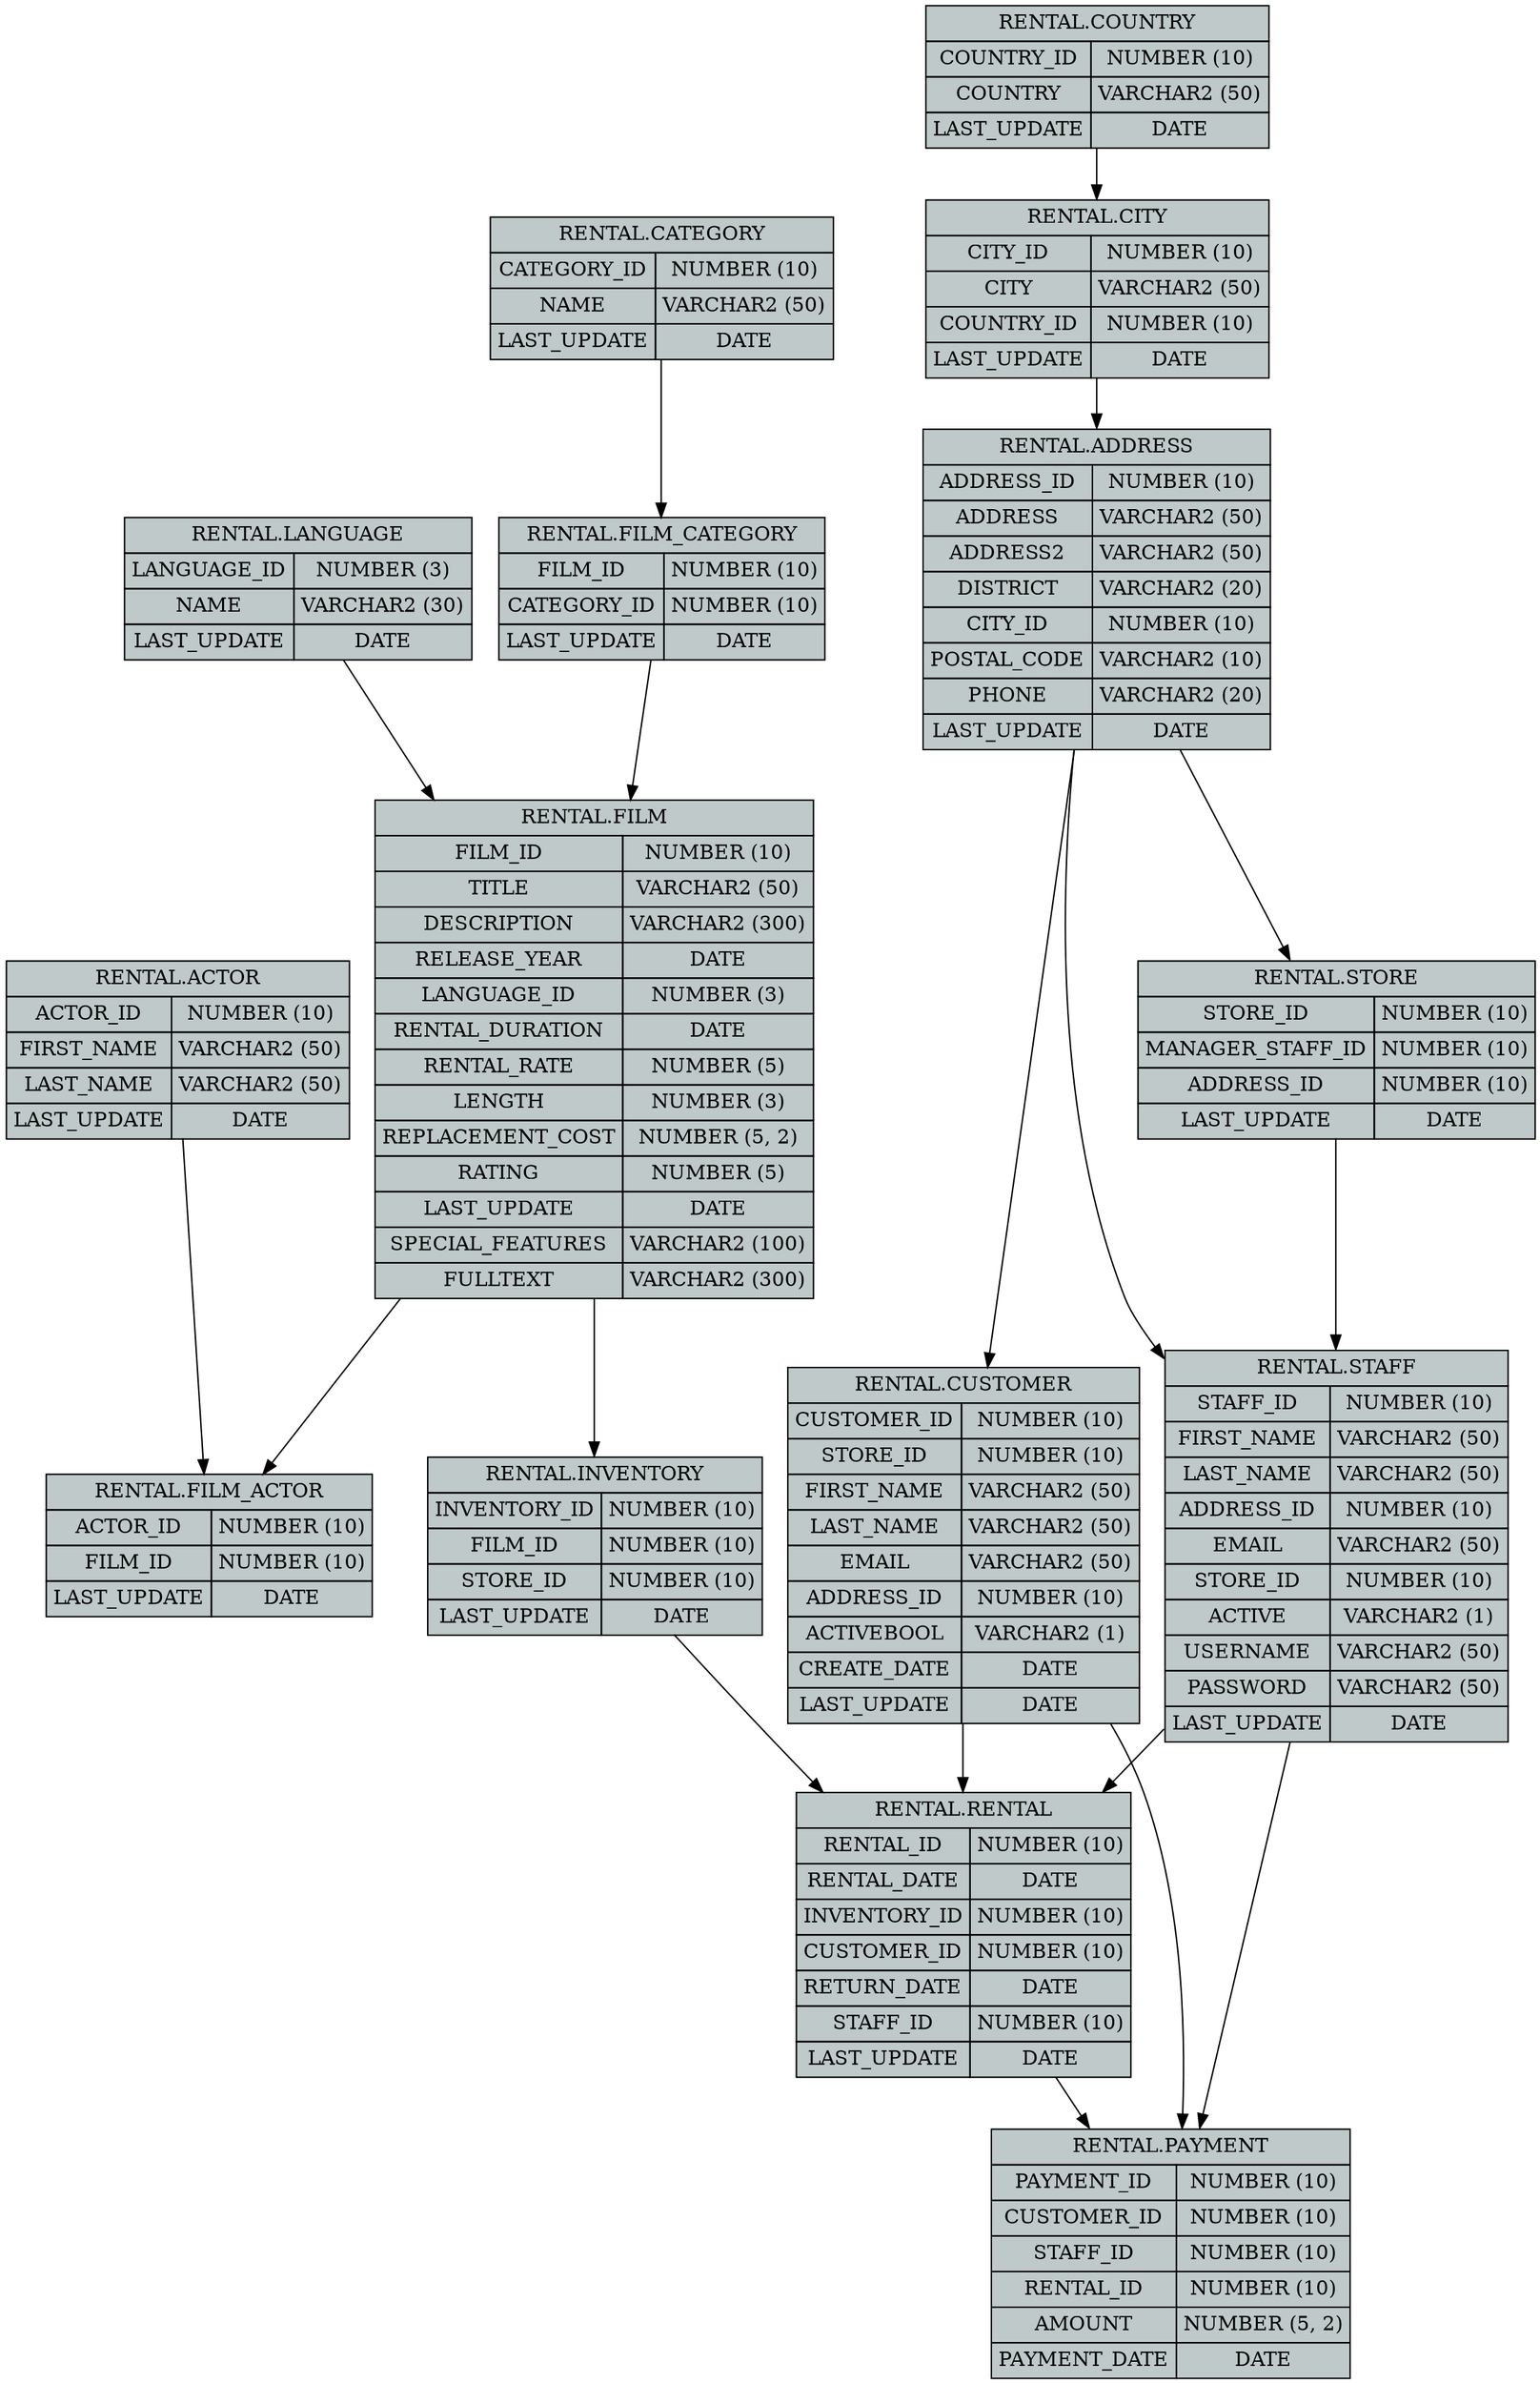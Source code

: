 digraph G {
RENTALACTOR [style=filled, fillcolor="#BFC9CA", shape=none, margin=0, label=<<TABLE BORDER="0" CELLBORDER="1" CELLSPACING="0" CELLPADDING="4"><TR><TD COLSPAN="2">RENTAL.ACTOR</TD></TR><TR><TD>ACTOR_ID</TD><TD>NUMBER (10)</TD></TR><TR><TD>FIRST_NAME</TD><TD>VARCHAR2 (50)</TD></TR><TR><TD>LAST_NAME</TD><TD>VARCHAR2 (50)</TD></TR><TR><TD>LAST_UPDATE</TD><TD>DATE</TD></TR></TABLE>>];
RENTALADDRESS [style=filled, fillcolor="#BFC9CA", shape=none, margin=0, label=<<TABLE BORDER="0" CELLBORDER="1" CELLSPACING="0" CELLPADDING="4"><TR><TD COLSPAN="2">RENTAL.ADDRESS</TD></TR><TR><TD>ADDRESS_ID</TD><TD>NUMBER (10)</TD></TR><TR><TD>ADDRESS</TD><TD>VARCHAR2 (50)</TD></TR><TR><TD>ADDRESS2</TD><TD>VARCHAR2 (50)</TD></TR><TR><TD>DISTRICT</TD><TD>VARCHAR2 (20)</TD></TR><TR><TD>CITY_ID</TD><TD>NUMBER (10)</TD></TR><TR><TD>POSTAL_CODE</TD><TD>VARCHAR2 (10)</TD></TR><TR><TD>PHONE</TD><TD>VARCHAR2 (20)</TD></TR><TR><TD>LAST_UPDATE</TD><TD>DATE</TD></TR></TABLE>>];
RENTALCATEGORY [style=filled, fillcolor="#BFC9CA", shape=none, margin=0, label=<<TABLE BORDER="0" CELLBORDER="1" CELLSPACING="0" CELLPADDING="4"><TR><TD COLSPAN="2">RENTAL.CATEGORY</TD></TR><TR><TD>CATEGORY_ID</TD><TD>NUMBER (10)</TD></TR><TR><TD>NAME</TD><TD>VARCHAR2 (50)</TD></TR><TR><TD>LAST_UPDATE</TD><TD>DATE</TD></TR></TABLE>>];
RENTALCITY [style=filled, fillcolor="#BFC9CA", shape=none, margin=0, label=<<TABLE BORDER="0" CELLBORDER="1" CELLSPACING="0" CELLPADDING="4"><TR><TD COLSPAN="2">RENTAL.CITY</TD></TR><TR><TD>CITY_ID</TD><TD>NUMBER (10)</TD></TR><TR><TD>CITY</TD><TD>VARCHAR2 (50)</TD></TR><TR><TD>COUNTRY_ID</TD><TD>NUMBER (10)</TD></TR><TR><TD>LAST_UPDATE</TD><TD>DATE</TD></TR></TABLE>>];
RENTALCOUNTRY [style=filled, fillcolor="#BFC9CA", shape=none, margin=0, label=<<TABLE BORDER="0" CELLBORDER="1" CELLSPACING="0" CELLPADDING="4"><TR><TD COLSPAN="2">RENTAL.COUNTRY</TD></TR><TR><TD>COUNTRY_ID</TD><TD>NUMBER (10)</TD></TR><TR><TD>COUNTRY</TD><TD>VARCHAR2 (50)</TD></TR><TR><TD>LAST_UPDATE</TD><TD>DATE</TD></TR></TABLE>>];
RENTALCUSTOMER [style=filled, fillcolor="#BFC9CA", shape=none, margin=0, label=<<TABLE BORDER="0" CELLBORDER="1" CELLSPACING="0" CELLPADDING="4"><TR><TD COLSPAN="2">RENTAL.CUSTOMER</TD></TR><TR><TD>CUSTOMER_ID</TD><TD>NUMBER (10)</TD></TR><TR><TD>STORE_ID</TD><TD>NUMBER (10)</TD></TR><TR><TD>FIRST_NAME</TD><TD>VARCHAR2 (50)</TD></TR><TR><TD>LAST_NAME</TD><TD>VARCHAR2 (50)</TD></TR><TR><TD>EMAIL</TD><TD>VARCHAR2 (50)</TD></TR><TR><TD>ADDRESS_ID</TD><TD>NUMBER (10)</TD></TR><TR><TD>ACTIVEBOOL</TD><TD>VARCHAR2 (1)</TD></TR><TR><TD>CREATE_DATE</TD><TD>DATE</TD></TR><TR><TD>LAST_UPDATE</TD><TD>DATE</TD></TR></TABLE>>];
RENTALFILM [style=filled, fillcolor="#BFC9CA", shape=none, margin=0, label=<<TABLE BORDER="0" CELLBORDER="1" CELLSPACING="0" CELLPADDING="4"><TR><TD COLSPAN="2">RENTAL.FILM</TD></TR><TR><TD>FILM_ID</TD><TD>NUMBER (10)</TD></TR><TR><TD>TITLE</TD><TD>VARCHAR2 (50)</TD></TR><TR><TD>DESCRIPTION</TD><TD>VARCHAR2 (300)</TD></TR><TR><TD>RELEASE_YEAR</TD><TD>DATE</TD></TR><TR><TD>LANGUAGE_ID</TD><TD>NUMBER (3)</TD></TR><TR><TD>RENTAL_DURATION</TD><TD>DATE</TD></TR><TR><TD>RENTAL_RATE</TD><TD>NUMBER (5)</TD></TR><TR><TD>LENGTH</TD><TD>NUMBER (3)</TD></TR><TR><TD>REPLACEMENT_COST</TD><TD>NUMBER (5, 2)</TD></TR><TR><TD>RATING</TD><TD>NUMBER (5)</TD></TR><TR><TD>LAST_UPDATE</TD><TD>DATE</TD></TR><TR><TD>SPECIAL_FEATURES</TD><TD>VARCHAR2 (100)</TD></TR><TR><TD>FULLTEXT</TD><TD>VARCHAR2 (300)</TD></TR></TABLE>>];
RENTALFILM_ACTOR [style=filled, fillcolor="#BFC9CA", shape=none, margin=0, label=<<TABLE BORDER="0" CELLBORDER="1" CELLSPACING="0" CELLPADDING="4"><TR><TD COLSPAN="2">RENTAL.FILM_ACTOR</TD></TR><TR><TD>ACTOR_ID</TD><TD>NUMBER (10)</TD></TR><TR><TD>FILM_ID</TD><TD>NUMBER (10)</TD></TR><TR><TD>LAST_UPDATE</TD><TD>DATE</TD></TR></TABLE>>];
RENTALFILM_CATEGORY [style=filled, fillcolor="#BFC9CA", shape=none, margin=0, label=<<TABLE BORDER="0" CELLBORDER="1" CELLSPACING="0" CELLPADDING="4"><TR><TD COLSPAN="2">RENTAL.FILM_CATEGORY</TD></TR><TR><TD>FILM_ID</TD><TD>NUMBER (10)</TD></TR><TR><TD>CATEGORY_ID</TD><TD>NUMBER (10)</TD></TR><TR><TD>LAST_UPDATE</TD><TD>DATE</TD></TR></TABLE>>];
RENTALINVENTORY [style=filled, fillcolor="#BFC9CA", shape=none, margin=0, label=<<TABLE BORDER="0" CELLBORDER="1" CELLSPACING="0" CELLPADDING="4"><TR><TD COLSPAN="2">RENTAL.INVENTORY</TD></TR><TR><TD>INVENTORY_ID</TD><TD>NUMBER (10)</TD></TR><TR><TD>FILM_ID</TD><TD>NUMBER (10)</TD></TR><TR><TD>STORE_ID</TD><TD>NUMBER (10)</TD></TR><TR><TD>LAST_UPDATE</TD><TD>DATE</TD></TR></TABLE>>];
RENTALLANGUAGE [style=filled, fillcolor="#BFC9CA", shape=none, margin=0, label=<<TABLE BORDER="0" CELLBORDER="1" CELLSPACING="0" CELLPADDING="4"><TR><TD COLSPAN="2">RENTAL.LANGUAGE</TD></TR><TR><TD>LANGUAGE_ID</TD><TD>NUMBER (3)</TD></TR><TR><TD>NAME</TD><TD>VARCHAR2 (30)</TD></TR><TR><TD>LAST_UPDATE</TD><TD>DATE</TD></TR></TABLE>>];
RENTALPAYMENT [style=filled, fillcolor="#BFC9CA", shape=none, margin=0, label=<<TABLE BORDER="0" CELLBORDER="1" CELLSPACING="0" CELLPADDING="4"><TR><TD COLSPAN="2">RENTAL.PAYMENT</TD></TR><TR><TD>PAYMENT_ID</TD><TD>NUMBER (10)</TD></TR><TR><TD>CUSTOMER_ID</TD><TD>NUMBER (10)</TD></TR><TR><TD>STAFF_ID</TD><TD>NUMBER (10)</TD></TR><TR><TD>RENTAL_ID</TD><TD>NUMBER (10)</TD></TR><TR><TD>AMOUNT</TD><TD>NUMBER (5, 2)</TD></TR><TR><TD>PAYMENT_DATE</TD><TD>DATE</TD></TR></TABLE>>];
RENTALRENTAL [style=filled, fillcolor="#BFC9CA", shape=none, margin=0, label=<<TABLE BORDER="0" CELLBORDER="1" CELLSPACING="0" CELLPADDING="4"><TR><TD COLSPAN="2">RENTAL.RENTAL</TD></TR><TR><TD>RENTAL_ID</TD><TD>NUMBER (10)</TD></TR><TR><TD>RENTAL_DATE</TD><TD>DATE</TD></TR><TR><TD>INVENTORY_ID</TD><TD>NUMBER (10)</TD></TR><TR><TD>CUSTOMER_ID</TD><TD>NUMBER (10)</TD></TR><TR><TD>RETURN_DATE</TD><TD>DATE</TD></TR><TR><TD>STAFF_ID</TD><TD>NUMBER (10)</TD></TR><TR><TD>LAST_UPDATE</TD><TD>DATE</TD></TR></TABLE>>];
RENTALSTAFF [style=filled, fillcolor="#BFC9CA", shape=none, margin=0, label=<<TABLE BORDER="0" CELLBORDER="1" CELLSPACING="0" CELLPADDING="4"><TR><TD COLSPAN="2">RENTAL.STAFF</TD></TR><TR><TD>STAFF_ID</TD><TD>NUMBER (10)</TD></TR><TR><TD>FIRST_NAME</TD><TD>VARCHAR2 (50)</TD></TR><TR><TD>LAST_NAME</TD><TD>VARCHAR2 (50)</TD></TR><TR><TD>ADDRESS_ID</TD><TD>NUMBER (10)</TD></TR><TR><TD>EMAIL</TD><TD>VARCHAR2 (50)</TD></TR><TR><TD>STORE_ID</TD><TD>NUMBER (10)</TD></TR><TR><TD>ACTIVE</TD><TD>VARCHAR2 (1)</TD></TR><TR><TD>USERNAME</TD><TD>VARCHAR2 (50)</TD></TR><TR><TD>PASSWORD</TD><TD>VARCHAR2 (50)</TD></TR><TR><TD>LAST_UPDATE</TD><TD>DATE</TD></TR></TABLE>>];
RENTALSTORE [style=filled, fillcolor="#BFC9CA", shape=none, margin=0, label=<<TABLE BORDER="0" CELLBORDER="1" CELLSPACING="0" CELLPADDING="4"><TR><TD COLSPAN="2">RENTAL.STORE</TD></TR><TR><TD>STORE_ID</TD><TD>NUMBER (10)</TD></TR><TR><TD>MANAGER_STAFF_ID</TD><TD>NUMBER (10)</TD></TR><TR><TD>ADDRESS_ID</TD><TD>NUMBER (10)</TD></TR><TR><TD>LAST_UPDATE</TD><TD>DATE</TD></TR></TABLE>>];
RENTALCITY->RENTALADDRESS;RENTALCOUNTRY->RENTALCITY;RENTALADDRESS->RENTALCUSTOMER;RENTALFILM_CATEGORY->RENTALFILM;RENTALLANGUAGE->RENTALFILM;RENTALACTOR->RENTALFILM_ACTOR;RENTALFILM->RENTALFILM_ACTOR;RENTALCATEGORY->RENTALFILM_CATEGORY;RENTALFILM->RENTALINVENTORY;RENTALRENTAL->RENTALPAYMENT;RENTALCUSTOMER->RENTALPAYMENT;RENTALSTAFF->RENTALPAYMENT;RENTALINVENTORY->RENTALRENTAL;RENTALCUSTOMER->RENTALRENTAL;RENTALSTAFF->RENTALRENTAL;RENTALSTORE->RENTALSTAFF;RENTALADDRESS->RENTALSTAFF;RENTALADDRESS->RENTALSTORE;}
